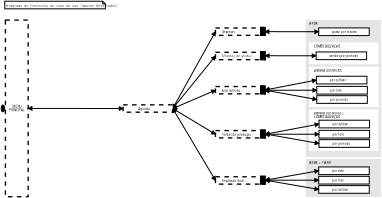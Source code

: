 <?xml version="1.0"?>
<diagram xmlns:dia="http://www.lysator.liu.se/~alla/dia/">
  <diagramdata>
    <attribute name="background">
      <color val="#ffffff"/>
    </attribute>
    <attribute name="paper">
      <composite type="paper">
        <attribute name="name">
          <string>#A4#</string>
        </attribute>
        <attribute name="tmargin">
          <real val="1"/>
        </attribute>
        <attribute name="bmargin">
          <real val="2"/>
        </attribute>
        <attribute name="lmargin">
          <real val="1"/>
        </attribute>
        <attribute name="rmargin">
          <real val="1"/>
        </attribute>
        <attribute name="is_portrait">
          <boolean val="true"/>
        </attribute>
        <attribute name="scaling">
          <real val="0.224"/>
        </attribute>
        <attribute name="fitto">
          <boolean val="true"/>
        </attribute>
        <attribute name="fitwidth">
          <int val="1"/>
        </attribute>
        <attribute name="fitheight">
          <int val="1"/>
        </attribute>
      </composite>
    </attribute>
    <attribute name="grid">
      <composite type="grid">
        <attribute name="width_x">
          <real val="1"/>
        </attribute>
        <attribute name="width_y">
          <real val="1"/>
        </attribute>
        <attribute name="visible_x">
          <int val="1"/>
        </attribute>
        <attribute name="visible_y">
          <int val="1"/>
        </attribute>
      </composite>
    </attribute>
    <attribute name="guides">
      <composite type="guides">
        <attribute name="hguides"/>
        <attribute name="vguides"/>
      </composite>
    </attribute>
  </diagramdata>
  <layer name="Background" visible="true">
    <object type="UML - Note" version="0" id="O0">
      <attribute name="obj_pos">
        <point val="-5.0,-8.883"/>
      </attribute>
      <attribute name="obj_bb">
        <rectangle val="-5.05,-8.933;23.299,-7.133"/>
      </attribute>
      <attribute name="elem_corner">
        <point val="-5.0,-8.883"/>
      </attribute>
      <attribute name="elem_width">
        <real val="28.249"/>
      </attribute>
      <attribute name="elem_height">
        <real val="1.7"/>
      </attribute>
      <attribute name="text">
        <composite type="text">
          <attribute name="string">
            <string>#Diagrama de Contextos do caso de uso &quot;Apurar Resultados&quot;#</string>
          </attribute>
          <attribute name="font">
            <font name="Courier"/>
          </attribute>
          <attribute name="height">
            <real val="0.8"/>
          </attribute>
          <attribute name="pos">
            <point val="-4.65,-7.638"/>
          </attribute>
          <attribute name="color">
            <color val="#000000"/>
          </attribute>
          <attribute name="alignment">
            <enum val="0"/>
          </attribute>
        </composite>
      </attribute>
    </object>
    <object type="Standard - Box" version="0" id="O1">
      <attribute name="obj_pos">
        <point val="-4.857,-4.673"/>
      </attribute>
      <attribute name="obj_bb">
        <rectangle val="-5.007,-4.823;0.364,34.906"/>
      </attribute>
      <attribute name="elem_corner">
        <point val="-4.857,-4.673"/>
      </attribute>
      <attribute name="elem_width">
        <real val="5.071"/>
      </attribute>
      <attribute name="elem_height">
        <real val="39.428"/>
      </attribute>
      <attribute name="border_width">
        <real val="0.3"/>
      </attribute>
      <attribute name="show_background">
        <boolean val="true"/>
      </attribute>
      <attribute name="line_style">
        <enum val="1"/>
      </attribute>
    </object>
    <object type="Standard - Text" version="0" id="O2">
      <attribute name="obj_pos">
        <point val="-2.252,14.882"/>
      </attribute>
      <attribute name="obj_bb">
        <rectangle val="-4.461,14.242;-0.043,15.841"/>
      </attribute>
      <attribute name="text">
        <composite type="text">
          <attribute name="string">
            <string>#MENU
PRINCIPAL#</string>
          </attribute>
          <attribute name="font">
            <font name="Helvetica"/>
          </attribute>
          <attribute name="height">
            <real val="0.8"/>
          </attribute>
          <attribute name="pos">
            <point val="-2.252,14.882"/>
          </attribute>
          <attribute name="color">
            <color val="#000000"/>
          </attribute>
          <attribute name="alignment">
            <enum val="1"/>
          </attribute>
        </composite>
      </attribute>
    </object>
    <object type="Standard - Line" version="0" id="O3">
      <attribute name="obj_pos">
        <point val="0.214,15.041"/>
      </attribute>
      <attribute name="obj_bb">
        <rectangle val="-0.636,14.191;22.262,15.913"/>
      </attribute>
      <attribute name="conn_endpoints">
        <point val="0.214,15.041"/>
        <point val="21.412,15.063"/>
      </attribute>
      <attribute name="numcp">
        <int val="1"/>
      </attribute>
      <attribute name="line_width">
        <real val="0.1"/>
      </attribute>
      <attribute name="start_arrow">
        <enum val="3"/>
      </attribute>
      <attribute name="start_arrow_length">
        <real val="0.8"/>
      </attribute>
      <attribute name="start_arrow_width">
        <real val="0.8"/>
      </attribute>
      <attribute name="end_arrow">
        <enum val="3"/>
      </attribute>
      <attribute name="end_arrow_length">
        <real val="0.8"/>
      </attribute>
      <attribute name="end_arrow_width">
        <real val="0.8"/>
      </attribute>
      <connections>
        <connection handle="0" to="O1" connection="4"/>
        <connection handle="1" to="O68" connection="3"/>
      </connections>
    </object>
    <object type="Standard - Line" version="0" id="O4">
      <attribute name="obj_pos">
        <point val="32.484,15.063"/>
      </attribute>
      <attribute name="obj_bb">
        <rectangle val="31.634,-2.943;42.873,15.913"/>
      </attribute>
      <attribute name="conn_endpoints">
        <point val="32.484,15.063"/>
        <point val="42.023,-2.093"/>
      </attribute>
      <attribute name="numcp">
        <int val="1"/>
      </attribute>
      <attribute name="start_arrow">
        <enum val="3"/>
      </attribute>
      <attribute name="start_arrow_length">
        <real val="0.8"/>
      </attribute>
      <attribute name="start_arrow_width">
        <real val="0.8"/>
      </attribute>
      <attribute name="end_arrow">
        <enum val="3"/>
      </attribute>
      <attribute name="end_arrow_length">
        <real val="0.8"/>
      </attribute>
      <attribute name="end_arrow_width">
        <real val="0.8"/>
      </attribute>
      <connections>
        <connection handle="0" to="O68" connection="4"/>
        <connection handle="1" to="O31" connection="3"/>
      </connections>
    </object>
    <object type="Standard - Box" version="0" id="O5">
      <attribute name="obj_pos">
        <point val="62.279,-4.616"/>
      </attribute>
      <attribute name="obj_bb">
        <rectangle val="62.228,-4.666;78.971,25.803"/>
      </attribute>
      <attribute name="elem_corner">
        <point val="62.279,-4.616"/>
      </attribute>
      <attribute name="elem_width">
        <real val="16.643"/>
      </attribute>
      <attribute name="elem_height">
        <real val="30.369"/>
      </attribute>
      <attribute name="border_color">
        <color val="#e5e5e5"/>
      </attribute>
      <attribute name="inner_color">
        <color val="#e5e5e5"/>
      </attribute>
      <attribute name="show_background">
        <boolean val="true"/>
      </attribute>
    </object>
    <object type="Standard - Text" version="0" id="O6">
      <attribute name="obj_pos">
        <point val="62.872,-3.666"/>
      </attribute>
      <attribute name="obj_bb">
        <rectangle val="62.872,-4.306;66.224,-3.506"/>
      </attribute>
      <attribute name="text">
        <composite type="text">
          <attribute name="string">
            <string>#TAREFA#</string>
          </attribute>
          <attribute name="font">
            <font name="Helvetica-Oblique"/>
          </attribute>
          <attribute name="height">
            <real val="0.8"/>
          </attribute>
          <attribute name="pos">
            <point val="62.872,-3.666"/>
          </attribute>
          <attribute name="color">
            <color val="#000000"/>
          </attribute>
          <attribute name="alignment">
            <enum val="0"/>
          </attribute>
        </composite>
      </attribute>
    </object>
    <group>
      <object type="Standard - Box" version="0" id="O7">
        <attribute name="obj_pos">
          <point val="65.062,-2.93"/>
        </attribute>
        <attribute name="obj_bb">
          <rectangle val="65.012,-2.98;76.398,-1.166"/>
        </attribute>
        <attribute name="elem_corner">
          <point val="65.062,-2.93"/>
        </attribute>
        <attribute name="elem_width">
          <real val="11.286"/>
        </attribute>
        <attribute name="elem_height">
          <real val="1.714"/>
        </attribute>
        <attribute name="show_background">
          <boolean val="true"/>
        </attribute>
      </object>
      <object type="Standard - Text" version="0" id="O8">
        <attribute name="obj_pos">
          <point val="68.062,-1.787"/>
        </attribute>
        <attribute name="obj_bb">
          <rectangle val="68.062,-2.427;74.371,-1.627"/>
        </attribute>
        <attribute name="text">
          <composite type="text">
            <attribute name="string">
              <string>#gasto por recurso#</string>
            </attribute>
            <attribute name="font">
              <font name="Helvetica"/>
            </attribute>
            <attribute name="height">
              <real val="0.8"/>
            </attribute>
            <attribute name="pos">
              <point val="68.062,-1.787"/>
            </attribute>
            <attribute name="color">
              <color val="#000000"/>
            </attribute>
            <attribute name="alignment">
              <enum val="0"/>
            </attribute>
          </composite>
        </attribute>
      </object>
    </group>
    <object type="Standard - Box" version="0" id="O9">
      <attribute name="obj_pos">
        <point val="63.002,0.423"/>
      </attribute>
      <attribute name="obj_bb">
        <rectangle val="62.952,0.373;78.338,5.116"/>
      </attribute>
      <attribute name="elem_corner">
        <point val="63.002,0.423"/>
      </attribute>
      <attribute name="elem_width">
        <real val="15.286"/>
      </attribute>
      <attribute name="elem_height">
        <real val="4.643"/>
      </attribute>
      <attribute name="border_color">
        <color val="#ffffff"/>
      </attribute>
      <attribute name="show_background">
        <boolean val="true"/>
      </attribute>
    </object>
    <object type="Standard - Text" version="0" id="O10">
      <attribute name="obj_pos">
        <point val="64.016,1.435"/>
      </attribute>
      <attribute name="obj_bb">
        <rectangle val="64.016,0.795;71.9,1.595"/>
      </attribute>
      <attribute name="text">
        <composite type="text">
          <attribute name="string">
            <string>#COMERCIALIZA&#199;AO#</string>
          </attribute>
          <attribute name="font">
            <font name="Helvetica-Oblique"/>
          </attribute>
          <attribute name="height">
            <real val="0.8"/>
          </attribute>
          <attribute name="pos">
            <point val="64.016,1.435"/>
          </attribute>
          <attribute name="color">
            <color val="#000000"/>
          </attribute>
          <attribute name="alignment">
            <enum val="0"/>
          </attribute>
        </composite>
      </attribute>
    </object>
    <group>
      <object type="Standard - Box" version="0" id="O11">
        <attribute name="obj_pos">
          <point val="64.477,2.439"/>
        </attribute>
        <attribute name="obj_bb">
          <rectangle val="64.427,2.389;75.812,4.204"/>
        </attribute>
        <attribute name="elem_corner">
          <point val="64.477,2.439"/>
        </attribute>
        <attribute name="elem_width">
          <real val="11.286"/>
        </attribute>
        <attribute name="elem_height">
          <real val="1.714"/>
        </attribute>
        <attribute name="show_background">
          <boolean val="true"/>
        </attribute>
      </object>
      <object type="Standard - Text" version="0" id="O12">
        <attribute name="obj_pos">
          <point val="67.477,3.582"/>
        </attribute>
        <attribute name="obj_bb">
          <rectangle val="67.477,2.942;74.391,3.742"/>
        </attribute>
        <attribute name="text">
          <composite type="text">
            <attribute name="string">
              <string>#vendas por periodo#</string>
            </attribute>
            <attribute name="font">
              <font name="Helvetica"/>
            </attribute>
            <attribute name="height">
              <real val="0.8"/>
            </attribute>
            <attribute name="pos">
              <point val="67.477,3.582"/>
            </attribute>
            <attribute name="color">
              <color val="#000000"/>
            </attribute>
            <attribute name="alignment">
              <enum val="0"/>
            </attribute>
          </composite>
        </attribute>
      </object>
    </group>
    <object type="Standard - Box" version="0" id="O13">
      <attribute name="obj_pos">
        <point val="63.066,5.845"/>
      </attribute>
      <attribute name="obj_bb">
        <rectangle val="63.016,5.795;78.402,14.687"/>
      </attribute>
      <attribute name="elem_corner">
        <point val="63.066,5.845"/>
      </attribute>
      <attribute name="elem_width">
        <real val="15.286"/>
      </attribute>
      <attribute name="elem_height">
        <real val="8.793"/>
      </attribute>
      <attribute name="border_color">
        <color val="#ffffff"/>
      </attribute>
      <attribute name="show_background">
        <boolean val="true"/>
      </attribute>
    </object>
    <object type="Standard - Text" version="0" id="O14">
      <attribute name="obj_pos">
        <point val="64.08,6.856"/>
      </attribute>
      <attribute name="obj_bb">
        <rectangle val="64.08,6.216;73.007,7.016"/>
      </attribute>
      <attribute name="text">
        <composite type="text">
          <attribute name="string">
            <string>#APANHA DOS FRUTOS#</string>
          </attribute>
          <attribute name="font">
            <font name="Helvetica-Oblique"/>
          </attribute>
          <attribute name="height">
            <real val="0.8"/>
          </attribute>
          <attribute name="pos">
            <point val="64.08,6.856"/>
          </attribute>
          <attribute name="color">
            <color val="#000000"/>
          </attribute>
          <attribute name="alignment">
            <enum val="0"/>
          </attribute>
        </composite>
      </attribute>
    </object>
    <group>
      <object type="Standard - Box" version="0" id="O15">
        <attribute name="obj_pos">
          <point val="64.541,7.861"/>
        </attribute>
        <attribute name="obj_bb">
          <rectangle val="64.491,7.811;75.876,9.625"/>
        </attribute>
        <attribute name="elem_corner">
          <point val="64.541,7.861"/>
        </attribute>
        <attribute name="elem_width">
          <real val="11.286"/>
        </attribute>
        <attribute name="elem_height">
          <real val="1.714"/>
        </attribute>
        <attribute name="show_background">
          <boolean val="true"/>
        </attribute>
      </object>
      <object type="Standard - Text" version="0" id="O16">
        <attribute name="obj_pos">
          <point val="67.541,9.004"/>
        </attribute>
        <attribute name="obj_bb">
          <rectangle val="67.541,8.364;71.571,9.164"/>
        </attribute>
        <attribute name="text">
          <composite type="text">
            <attribute name="string">
              <string>#por cultivar#</string>
            </attribute>
            <attribute name="font">
              <font name="Helvetica"/>
            </attribute>
            <attribute name="height">
              <real val="0.8"/>
            </attribute>
            <attribute name="pos">
              <point val="67.541,9.004"/>
            </attribute>
            <attribute name="color">
              <color val="#000000"/>
            </attribute>
            <attribute name="alignment">
              <enum val="0"/>
            </attribute>
          </composite>
        </attribute>
      </object>
    </group>
    <group>
      <object type="Standard - Box" version="0" id="O17">
        <attribute name="obj_pos">
          <point val="64.638,10.13"/>
        </attribute>
        <attribute name="obj_bb">
          <rectangle val="64.588,10.08;75.973,11.895"/>
        </attribute>
        <attribute name="elem_corner">
          <point val="64.638,10.13"/>
        </attribute>
        <attribute name="elem_width">
          <real val="11.286"/>
        </attribute>
        <attribute name="elem_height">
          <real val="1.714"/>
        </attribute>
        <attribute name="show_background">
          <boolean val="true"/>
        </attribute>
      </object>
      <object type="Standard - Text" version="0" id="O18">
        <attribute name="obj_pos">
          <point val="67.638,11.273"/>
        </attribute>
        <attribute name="obj_bb">
          <rectangle val="67.638,10.633;70.455,11.433"/>
        </attribute>
        <attribute name="text">
          <composite type="text">
            <attribute name="string">
              <string>#por lote#</string>
            </attribute>
            <attribute name="font">
              <font name="Helvetica"/>
            </attribute>
            <attribute name="height">
              <real val="0.8"/>
            </attribute>
            <attribute name="pos">
              <point val="67.638,11.273"/>
            </attribute>
            <attribute name="color">
              <color val="#000000"/>
            </attribute>
            <attribute name="alignment">
              <enum val="0"/>
            </attribute>
          </composite>
        </attribute>
      </object>
    </group>
    <group>
      <object type="Standard - Box" version="0" id="O19">
        <attribute name="obj_pos">
          <point val="64.638,12.202"/>
        </attribute>
        <attribute name="obj_bb">
          <rectangle val="64.588,12.152;75.973,13.966"/>
        </attribute>
        <attribute name="elem_corner">
          <point val="64.638,12.202"/>
        </attribute>
        <attribute name="elem_width">
          <real val="11.286"/>
        </attribute>
        <attribute name="elem_height">
          <real val="1.714"/>
        </attribute>
        <attribute name="show_background">
          <boolean val="true"/>
        </attribute>
      </object>
      <object type="Standard - Text" version="0" id="O20">
        <attribute name="obj_pos">
          <point val="67.638,13.345"/>
        </attribute>
        <attribute name="obj_bb">
          <rectangle val="67.638,12.705;71.813,13.505"/>
        </attribute>
        <attribute name="text">
          <composite type="text">
            <attribute name="string">
              <string>#por periodo#</string>
            </attribute>
            <attribute name="font">
              <font name="Helvetica"/>
            </attribute>
            <attribute name="height">
              <real val="0.8"/>
            </attribute>
            <attribute name="pos">
              <point val="67.638,13.345"/>
            </attribute>
            <attribute name="color">
              <color val="#000000"/>
            </attribute>
            <attribute name="alignment">
              <enum val="0"/>
            </attribute>
          </composite>
        </attribute>
      </object>
    </group>
    <group>
      <object type="Standard - Box" version="0" id="O21">
        <attribute name="obj_pos">
          <point val="42.023,2.521"/>
        </attribute>
        <attribute name="obj_bb">
          <rectangle val="41.873,2.371;53.245,4.314"/>
        </attribute>
        <attribute name="elem_corner">
          <point val="42.023,2.521"/>
        </attribute>
        <attribute name="elem_width">
          <real val="11.071"/>
        </attribute>
        <attribute name="elem_height">
          <real val="1.643"/>
        </attribute>
        <attribute name="border_width">
          <real val="0.3"/>
        </attribute>
        <attribute name="show_background">
          <boolean val="true"/>
        </attribute>
        <attribute name="line_style">
          <enum val="1"/>
        </attribute>
      </object>
      <object type="Standard - Text" version="0" id="O22">
        <attribute name="obj_pos">
          <point val="43.38,3.664"/>
        </attribute>
        <attribute name="obj_bb">
          <rectangle val="43.38,3.024;50.562,3.824"/>
        </attribute>
        <attribute name="text">
          <composite type="text">
            <attribute name="string">
              <string>#Relatorio de vendas#</string>
            </attribute>
            <attribute name="font">
              <font name="Helvetica"/>
            </attribute>
            <attribute name="height">
              <real val="0.8"/>
            </attribute>
            <attribute name="pos">
              <point val="43.38,3.664"/>
            </attribute>
            <attribute name="color">
              <color val="#000000"/>
            </attribute>
            <attribute name="alignment">
              <enum val="0"/>
            </attribute>
          </composite>
        </attribute>
      </object>
      <object type="Standard - Box" version="0" id="O23">
        <attribute name="obj_pos">
          <point val="52.072,2.352"/>
        </attribute>
        <attribute name="obj_bb">
          <rectangle val="52.022,2.302;53.193,4.259"/>
        </attribute>
        <attribute name="elem_corner">
          <point val="52.072,2.352"/>
        </attribute>
        <attribute name="elem_width">
          <real val="1.071"/>
        </attribute>
        <attribute name="elem_height">
          <real val="1.857"/>
        </attribute>
        <attribute name="inner_color">
          <color val="#000000"/>
        </attribute>
        <attribute name="show_background">
          <boolean val="true"/>
        </attribute>
      </object>
    </group>
    <object type="Standard - Line" version="0" id="O24">
      <attribute name="obj_pos">
        <point val="64.477,3.296"/>
      </attribute>
      <attribute name="obj_bb">
        <rectangle val="52.293,2.43;65.326,4.146"/>
      </attribute>
      <attribute name="conn_endpoints">
        <point val="64.477,3.296"/>
        <point val="53.143,3.28"/>
      </attribute>
      <attribute name="numcp">
        <int val="1"/>
      </attribute>
      <attribute name="start_arrow">
        <enum val="3"/>
      </attribute>
      <attribute name="start_arrow_length">
        <real val="0.8"/>
      </attribute>
      <attribute name="start_arrow_width">
        <real val="0.8"/>
      </attribute>
      <attribute name="end_arrow">
        <enum val="3"/>
      </attribute>
      <attribute name="end_arrow_length">
        <real val="0.8"/>
      </attribute>
      <attribute name="end_arrow_width">
        <real val="0.8"/>
      </attribute>
      <connections>
        <connection handle="0" to="O11" connection="3"/>
        <connection handle="1" to="O23" connection="4"/>
      </connections>
    </object>
    <group>
      <object type="Standard - Box" version="0" id="O25">
        <attribute name="obj_pos">
          <point val="42.023,10.156"/>
        </attribute>
        <attribute name="obj_bb">
          <rectangle val="41.873,10.007;53.245,11.949"/>
        </attribute>
        <attribute name="elem_corner">
          <point val="42.023,10.156"/>
        </attribute>
        <attribute name="elem_width">
          <real val="11.071"/>
        </attribute>
        <attribute name="elem_height">
          <real val="1.643"/>
        </attribute>
        <attribute name="border_width">
          <real val="0.3"/>
        </attribute>
        <attribute name="show_background">
          <boolean val="true"/>
        </attribute>
        <attribute name="line_style">
          <enum val="1"/>
        </attribute>
      </object>
      <object type="Standard - Text" version="0" id="O26">
        <attribute name="obj_pos">
          <point val="43.38,11.299"/>
        </attribute>
        <attribute name="obj_bb">
          <rectangle val="43.38,10.659;48.016,11.459"/>
        </attribute>
        <attribute name="text">
          <composite type="text">
            <attribute name="string">
              <string>#Total colhido#</string>
            </attribute>
            <attribute name="font">
              <font name="Helvetica"/>
            </attribute>
            <attribute name="height">
              <real val="0.8"/>
            </attribute>
            <attribute name="pos">
              <point val="43.38,11.299"/>
            </attribute>
            <attribute name="color">
              <color val="#000000"/>
            </attribute>
            <attribute name="alignment">
              <enum val="0"/>
            </attribute>
          </composite>
        </attribute>
      </object>
      <object type="Standard - Box" version="0" id="O27">
        <attribute name="obj_pos">
          <point val="52.072,9.987"/>
        </attribute>
        <attribute name="obj_bb">
          <rectangle val="52.022,9.937;53.193,11.895"/>
        </attribute>
        <attribute name="elem_corner">
          <point val="52.072,9.987"/>
        </attribute>
        <attribute name="elem_width">
          <real val="1.071"/>
        </attribute>
        <attribute name="elem_height">
          <real val="1.857"/>
        </attribute>
        <attribute name="inner_color">
          <color val="#000000"/>
        </attribute>
        <attribute name="show_background">
          <boolean val="true"/>
        </attribute>
      </object>
    </group>
    <object type="Standard - Line" version="0" id="O28">
      <attribute name="obj_pos">
        <point val="53.143,10.916"/>
      </attribute>
      <attribute name="obj_bb">
        <rectangle val="52.293,7.868;65.391,11.766"/>
      </attribute>
      <attribute name="conn_endpoints">
        <point val="53.143,10.916"/>
        <point val="64.541,8.718"/>
      </attribute>
      <attribute name="numcp">
        <int val="1"/>
      </attribute>
      <attribute name="start_arrow">
        <enum val="3"/>
      </attribute>
      <attribute name="start_arrow_length">
        <real val="0.8"/>
      </attribute>
      <attribute name="start_arrow_width">
        <real val="0.8"/>
      </attribute>
      <attribute name="end_arrow">
        <enum val="3"/>
      </attribute>
      <attribute name="end_arrow_length">
        <real val="0.8"/>
      </attribute>
      <attribute name="end_arrow_width">
        <real val="0.8"/>
      </attribute>
      <connections>
        <connection handle="0" to="O27" connection="4"/>
        <connection handle="1" to="O15" connection="3"/>
      </connections>
    </object>
    <object type="Standard - Line" version="0" id="O29">
      <attribute name="obj_pos">
        <point val="53.095,10.978"/>
      </attribute>
      <attribute name="obj_bb">
        <rectangle val="52.245,10.128;65.487,11.837"/>
      </attribute>
      <attribute name="conn_endpoints">
        <point val="53.095,10.978"/>
        <point val="64.638,10.987"/>
      </attribute>
      <attribute name="numcp">
        <int val="1"/>
      </attribute>
      <attribute name="start_arrow">
        <enum val="3"/>
      </attribute>
      <attribute name="start_arrow_length">
        <real val="0.8"/>
      </attribute>
      <attribute name="start_arrow_width">
        <real val="0.8"/>
      </attribute>
      <attribute name="end_arrow">
        <enum val="3"/>
      </attribute>
      <attribute name="end_arrow_length">
        <real val="0.8"/>
      </attribute>
      <attribute name="end_arrow_width">
        <real val="0.8"/>
      </attribute>
      <connections>
        <connection handle="0" to="O25" connection="4"/>
        <connection handle="1" to="O17" connection="3"/>
      </connections>
    </object>
    <object type="Standard - Line" version="0" id="O30">
      <attribute name="obj_pos">
        <point val="53.095,10.978"/>
      </attribute>
      <attribute name="obj_bb">
        <rectangle val="52.245,10.128;65.487,13.909"/>
      </attribute>
      <attribute name="conn_endpoints">
        <point val="53.095,10.978"/>
        <point val="64.638,13.059"/>
      </attribute>
      <attribute name="numcp">
        <int val="1"/>
      </attribute>
      <attribute name="start_arrow">
        <enum val="3"/>
      </attribute>
      <attribute name="start_arrow_length">
        <real val="0.8"/>
      </attribute>
      <attribute name="start_arrow_width">
        <real val="0.8"/>
      </attribute>
      <attribute name="end_arrow">
        <enum val="3"/>
      </attribute>
      <attribute name="end_arrow_length">
        <real val="0.8"/>
      </attribute>
      <attribute name="end_arrow_width">
        <real val="0.8"/>
      </attribute>
      <connections>
        <connection handle="0" to="O25" connection="4"/>
        <connection handle="1" to="O19" connection="3"/>
      </connections>
    </object>
    <group>
      <object type="Standard - Box" version="0" id="O31">
        <attribute name="obj_pos">
          <point val="42.023,-2.915"/>
        </attribute>
        <attribute name="obj_bb">
          <rectangle val="41.873,-3.065;53.245,-1.122"/>
        </attribute>
        <attribute name="elem_corner">
          <point val="42.023,-2.915"/>
        </attribute>
        <attribute name="elem_width">
          <real val="11.071"/>
        </attribute>
        <attribute name="elem_height">
          <real val="1.643"/>
        </attribute>
        <attribute name="border_width">
          <real val="0.3"/>
        </attribute>
        <attribute name="show_background">
          <boolean val="true"/>
        </attribute>
        <attribute name="line_style">
          <enum val="1"/>
        </attribute>
      </object>
      <object type="Standard - Text" version="0" id="O32">
        <attribute name="obj_pos">
          <point val="43.38,-1.772"/>
        </attribute>
        <attribute name="obj_bb">
          <rectangle val="43.38,-2.412;47.071,-1.612"/>
        </attribute>
        <attribute name="text">
          <composite type="text">
            <attribute name="string">
              <string>#Despesas#</string>
            </attribute>
            <attribute name="font">
              <font name="Helvetica"/>
            </attribute>
            <attribute name="height">
              <real val="0.8"/>
            </attribute>
            <attribute name="pos">
              <point val="43.38,-1.772"/>
            </attribute>
            <attribute name="color">
              <color val="#000000"/>
            </attribute>
            <attribute name="alignment">
              <enum val="0"/>
            </attribute>
          </composite>
        </attribute>
      </object>
      <object type="Standard - Box" version="0" id="O33">
        <attribute name="obj_pos">
          <point val="52.072,-3.084"/>
        </attribute>
        <attribute name="obj_bb">
          <rectangle val="52.022,-3.134;53.193,-1.177"/>
        </attribute>
        <attribute name="elem_corner">
          <point val="52.072,-3.084"/>
        </attribute>
        <attribute name="elem_width">
          <real val="1.071"/>
        </attribute>
        <attribute name="elem_height">
          <real val="1.857"/>
        </attribute>
        <attribute name="inner_color">
          <color val="#000000"/>
        </attribute>
        <attribute name="show_background">
          <boolean val="true"/>
        </attribute>
      </object>
    </group>
    <object type="Standard - Line" version="0" id="O34">
      <attribute name="obj_pos">
        <point val="53.095,-2.093"/>
      </attribute>
      <attribute name="obj_bb">
        <rectangle val="52.245,-2.943;65.912,-1.223"/>
      </attribute>
      <attribute name="conn_endpoints">
        <point val="53.095,-2.093"/>
        <point val="65.062,-2.073"/>
      </attribute>
      <attribute name="numcp">
        <int val="1"/>
      </attribute>
      <attribute name="start_arrow">
        <enum val="3"/>
      </attribute>
      <attribute name="start_arrow_length">
        <real val="0.8"/>
      </attribute>
      <attribute name="start_arrow_width">
        <real val="0.8"/>
      </attribute>
      <attribute name="end_arrow">
        <enum val="3"/>
      </attribute>
      <attribute name="end_arrow_length">
        <real val="0.8"/>
      </attribute>
      <attribute name="end_arrow_width">
        <real val="0.8"/>
      </attribute>
      <connections>
        <connection handle="0" to="O31" connection="4"/>
        <connection handle="1" to="O7" connection="3"/>
      </connections>
    </object>
    <object type="Standard - Box" version="0" id="O35">
      <attribute name="obj_pos">
        <point val="62.28,26.416"/>
      </attribute>
      <attribute name="obj_bb">
        <rectangle val="62.23,26.366;78.973,34.759"/>
      </attribute>
      <attribute name="elem_corner">
        <point val="62.28,26.416"/>
      </attribute>
      <attribute name="elem_width">
        <real val="16.643"/>
      </attribute>
      <attribute name="elem_height">
        <real val="8.293"/>
      </attribute>
      <attribute name="border_color">
        <color val="#e5e5e5"/>
      </attribute>
      <attribute name="inner_color">
        <color val="#e5e5e5"/>
      </attribute>
      <attribute name="show_background">
        <boolean val="true"/>
      </attribute>
    </object>
    <object type="Standard - Text" version="0" id="O36">
      <attribute name="obj_pos">
        <point val="62.874,27.366"/>
      </attribute>
      <attribute name="obj_bb">
        <rectangle val="62.874,26.726;69.813,27.526"/>
      </attribute>
      <attribute name="text">
        <composite type="text">
          <attribute name="string">
            <string>#TAREFA + PLANO#</string>
          </attribute>
          <attribute name="font">
            <font name="Helvetica-Oblique"/>
          </attribute>
          <attribute name="height">
            <real val="0.8"/>
          </attribute>
          <attribute name="pos">
            <point val="62.874,27.366"/>
          </attribute>
          <attribute name="color">
            <color val="#000000"/>
          </attribute>
          <attribute name="alignment">
            <enum val="0"/>
          </attribute>
        </composite>
      </attribute>
    </object>
    <group>
      <object type="Standard - Box" version="0" id="O37">
        <attribute name="obj_pos">
          <point val="65.064,28.102"/>
        </attribute>
        <attribute name="obj_bb">
          <rectangle val="65.014,28.052;76.4,29.866"/>
        </attribute>
        <attribute name="elem_corner">
          <point val="65.064,28.102"/>
        </attribute>
        <attribute name="elem_width">
          <real val="11.286"/>
        </attribute>
        <attribute name="elem_height">
          <real val="1.714"/>
        </attribute>
        <attribute name="show_background">
          <boolean val="true"/>
        </attribute>
      </object>
      <object type="Standard - Text" version="0" id="O38">
        <attribute name="obj_pos">
          <point val="68.064,29.245"/>
        </attribute>
        <attribute name="obj_bb">
          <rectangle val="68.064,28.605;71.173,29.405"/>
        </attribute>
        <attribute name="text">
          <composite type="text">
            <attribute name="string">
              <string>#por ciclo#</string>
            </attribute>
            <attribute name="font">
              <font name="Helvetica"/>
            </attribute>
            <attribute name="height">
              <real val="0.8"/>
            </attribute>
            <attribute name="pos">
              <point val="68.064,29.245"/>
            </attribute>
            <attribute name="color">
              <color val="#000000"/>
            </attribute>
            <attribute name="alignment">
              <enum val="0"/>
            </attribute>
          </composite>
        </attribute>
      </object>
    </group>
    <group>
      <object type="Standard - Box" version="0" id="O39">
        <attribute name="obj_pos">
          <point val="65.066,30.202"/>
        </attribute>
        <attribute name="obj_bb">
          <rectangle val="65.016,30.152;76.402,31.966"/>
        </attribute>
        <attribute name="elem_corner">
          <point val="65.066,30.202"/>
        </attribute>
        <attribute name="elem_width">
          <real val="11.286"/>
        </attribute>
        <attribute name="elem_height">
          <real val="1.714"/>
        </attribute>
        <attribute name="show_background">
          <boolean val="true"/>
        </attribute>
      </object>
      <object type="Standard - Text" version="0" id="O40">
        <attribute name="obj_pos">
          <point val="68.066,31.345"/>
        </attribute>
        <attribute name="obj_bb">
          <rectangle val="68.066,30.705;70.884,31.505"/>
        </attribute>
        <attribute name="text">
          <composite type="text">
            <attribute name="string">
              <string>#por lote#</string>
            </attribute>
            <attribute name="font">
              <font name="Helvetica"/>
            </attribute>
            <attribute name="height">
              <real val="0.8"/>
            </attribute>
            <attribute name="pos">
              <point val="68.066,31.345"/>
            </attribute>
            <attribute name="color">
              <color val="#000000"/>
            </attribute>
            <attribute name="alignment">
              <enum val="0"/>
            </attribute>
          </composite>
        </attribute>
      </object>
    </group>
    <group>
      <object type="Standard - Box" version="0" id="O41">
        <attribute name="obj_pos">
          <point val="65.066,32.273"/>
        </attribute>
        <attribute name="obj_bb">
          <rectangle val="65.016,32.223;76.402,34.037"/>
        </attribute>
        <attribute name="elem_corner">
          <point val="65.066,32.273"/>
        </attribute>
        <attribute name="elem_width">
          <real val="11.286"/>
        </attribute>
        <attribute name="elem_height">
          <real val="1.714"/>
        </attribute>
        <attribute name="show_background">
          <boolean val="true"/>
        </attribute>
      </object>
      <object type="Standard - Text" version="0" id="O42">
        <attribute name="obj_pos">
          <point val="68.066,33.416"/>
        </attribute>
        <attribute name="obj_bb">
          <rectangle val="68.066,32.776;72.096,33.576"/>
        </attribute>
        <attribute name="text">
          <composite type="text">
            <attribute name="string">
              <string>#por cultivar#</string>
            </attribute>
            <attribute name="font">
              <font name="Helvetica"/>
            </attribute>
            <attribute name="height">
              <real val="0.8"/>
            </attribute>
            <attribute name="pos">
              <point val="68.066,33.416"/>
            </attribute>
            <attribute name="color">
              <color val="#000000"/>
            </attribute>
            <attribute name="alignment">
              <enum val="0"/>
            </attribute>
          </composite>
        </attribute>
      </object>
    </group>
    <group>
      <object type="Standard - Box" version="0" id="O43">
        <attribute name="obj_pos">
          <point val="42.023,30.299"/>
        </attribute>
        <attribute name="obj_bb">
          <rectangle val="41.873,30.149;53.245,32.092"/>
        </attribute>
        <attribute name="elem_corner">
          <point val="42.023,30.299"/>
        </attribute>
        <attribute name="elem_width">
          <real val="11.071"/>
        </attribute>
        <attribute name="elem_height">
          <real val="1.643"/>
        </attribute>
        <attribute name="border_width">
          <real val="0.3"/>
        </attribute>
        <attribute name="show_background">
          <boolean val="true"/>
        </attribute>
        <attribute name="line_style">
          <enum val="1"/>
        </attribute>
      </object>
      <object type="Standard - Text" version="0" id="O44">
        <attribute name="obj_pos">
          <point val="43.38,31.442"/>
        </attribute>
        <attribute name="obj_bb">
          <rectangle val="43.38,30.802;48.768,31.602"/>
        </attribute>
        <attribute name="text">
          <composite type="text">
            <attribute name="string">
              <string>#Resultado final#</string>
            </attribute>
            <attribute name="font">
              <font name="Helvetica"/>
            </attribute>
            <attribute name="height">
              <real val="0.8"/>
            </attribute>
            <attribute name="pos">
              <point val="43.38,31.442"/>
            </attribute>
            <attribute name="color">
              <color val="#000000"/>
            </attribute>
            <attribute name="alignment">
              <enum val="0"/>
            </attribute>
          </composite>
        </attribute>
      </object>
      <object type="Standard - Box" version="0" id="O45">
        <attribute name="obj_pos">
          <point val="52.072,30.13"/>
        </attribute>
        <attribute name="obj_bb">
          <rectangle val="52.022,30.08;53.193,32.037"/>
        </attribute>
        <attribute name="elem_corner">
          <point val="52.072,30.13"/>
        </attribute>
        <attribute name="elem_width">
          <real val="1.071"/>
        </attribute>
        <attribute name="elem_height">
          <real val="1.857"/>
        </attribute>
        <attribute name="inner_color">
          <color val="#000000"/>
        </attribute>
        <attribute name="show_background">
          <boolean val="true"/>
        </attribute>
      </object>
    </group>
    <object type="Standard - Line" version="0" id="O46">
      <attribute name="obj_pos">
        <point val="53.143,31.059"/>
      </attribute>
      <attribute name="obj_bb">
        <rectangle val="52.293,28.109;65.914,31.909"/>
      </attribute>
      <attribute name="conn_endpoints">
        <point val="53.143,31.059"/>
        <point val="65.064,28.959"/>
      </attribute>
      <attribute name="numcp">
        <int val="1"/>
      </attribute>
      <attribute name="start_arrow">
        <enum val="3"/>
      </attribute>
      <attribute name="start_arrow_length">
        <real val="0.8"/>
      </attribute>
      <attribute name="start_arrow_width">
        <real val="0.8"/>
      </attribute>
      <attribute name="end_arrow">
        <enum val="3"/>
      </attribute>
      <attribute name="end_arrow_length">
        <real val="0.8"/>
      </attribute>
      <attribute name="end_arrow_width">
        <real val="0.8"/>
      </attribute>
      <connections>
        <connection handle="0" to="O45" connection="4"/>
        <connection handle="1" to="O37" connection="3"/>
      </connections>
    </object>
    <object type="Standard - Line" version="0" id="O47">
      <attribute name="obj_pos">
        <point val="53.143,31.059"/>
      </attribute>
      <attribute name="obj_bb">
        <rectangle val="52.293,30.209;65.916,31.909"/>
      </attribute>
      <attribute name="conn_endpoints">
        <point val="53.143,31.059"/>
        <point val="65.066,31.059"/>
      </attribute>
      <attribute name="numcp">
        <int val="1"/>
      </attribute>
      <attribute name="start_arrow">
        <enum val="3"/>
      </attribute>
      <attribute name="start_arrow_length">
        <real val="0.8"/>
      </attribute>
      <attribute name="start_arrow_width">
        <real val="0.8"/>
      </attribute>
      <attribute name="end_arrow">
        <enum val="3"/>
      </attribute>
      <attribute name="end_arrow_length">
        <real val="0.8"/>
      </attribute>
      <attribute name="end_arrow_width">
        <real val="0.8"/>
      </attribute>
      <connections>
        <connection handle="0" to="O45" connection="4"/>
        <connection handle="1" to="O39" connection="3"/>
      </connections>
    </object>
    <object type="Standard - Line" version="0" id="O48">
      <attribute name="obj_pos">
        <point val="53.143,31.059"/>
      </attribute>
      <attribute name="obj_bb">
        <rectangle val="52.293,30.209;65.916,33.98"/>
      </attribute>
      <attribute name="conn_endpoints">
        <point val="53.143,31.059"/>
        <point val="65.066,33.13"/>
      </attribute>
      <attribute name="numcp">
        <int val="1"/>
      </attribute>
      <attribute name="start_arrow">
        <enum val="3"/>
      </attribute>
      <attribute name="start_arrow_length">
        <real val="0.8"/>
      </attribute>
      <attribute name="start_arrow_width">
        <real val="0.8"/>
      </attribute>
      <attribute name="end_arrow">
        <enum val="3"/>
      </attribute>
      <attribute name="end_arrow_length">
        <real val="0.8"/>
      </attribute>
      <attribute name="end_arrow_width">
        <real val="0.8"/>
      </attribute>
      <connections>
        <connection handle="0" to="O45" connection="4"/>
        <connection handle="1" to="O41" connection="3"/>
      </connections>
    </object>
    <object type="Standard - Line" version="0" id="O49">
      <attribute name="obj_pos">
        <point val="32.484,15.063"/>
      </attribute>
      <attribute name="obj_bb">
        <rectangle val="31.634,2.492;42.873,15.913"/>
      </attribute>
      <attribute name="conn_endpoints">
        <point val="32.484,15.063"/>
        <point val="42.023,3.342"/>
      </attribute>
      <attribute name="numcp">
        <int val="1"/>
      </attribute>
      <attribute name="start_arrow">
        <enum val="3"/>
      </attribute>
      <attribute name="start_arrow_length">
        <real val="0.8"/>
      </attribute>
      <attribute name="start_arrow_width">
        <real val="0.8"/>
      </attribute>
      <attribute name="end_arrow">
        <enum val="3"/>
      </attribute>
      <attribute name="end_arrow_length">
        <real val="0.8"/>
      </attribute>
      <attribute name="end_arrow_width">
        <real val="0.8"/>
      </attribute>
      <connections>
        <connection handle="0" to="O68" connection="4"/>
        <connection handle="1" to="O21" connection="3"/>
      </connections>
    </object>
    <object type="Standard - Line" version="0" id="O50">
      <attribute name="obj_pos">
        <point val="32.484,15.063"/>
      </attribute>
      <attribute name="obj_bb">
        <rectangle val="31.634,10.128;42.873,15.913"/>
      </attribute>
      <attribute name="conn_endpoints">
        <point val="32.484,15.063"/>
        <point val="42.023,10.978"/>
      </attribute>
      <attribute name="numcp">
        <int val="1"/>
      </attribute>
      <attribute name="start_arrow">
        <enum val="3"/>
      </attribute>
      <attribute name="start_arrow_length">
        <real val="0.8"/>
      </attribute>
      <attribute name="start_arrow_width">
        <real val="0.8"/>
      </attribute>
      <attribute name="end_arrow">
        <enum val="3"/>
      </attribute>
      <attribute name="end_arrow_length">
        <real val="0.8"/>
      </attribute>
      <attribute name="end_arrow_width">
        <real val="0.8"/>
      </attribute>
      <connections>
        <connection handle="0" to="O68" connection="4"/>
        <connection handle="1" to="O25" connection="3"/>
      </connections>
    </object>
    <object type="Standard - Line" version="0" id="O51">
      <attribute name="obj_pos">
        <point val="32.484,15.063"/>
      </attribute>
      <attribute name="obj_bb">
        <rectangle val="31.634,14.213;42.873,31.971"/>
      </attribute>
      <attribute name="conn_endpoints">
        <point val="32.484,15.063"/>
        <point val="42.023,31.121"/>
      </attribute>
      <attribute name="numcp">
        <int val="1"/>
      </attribute>
      <attribute name="start_arrow">
        <enum val="3"/>
      </attribute>
      <attribute name="start_arrow_length">
        <real val="0.8"/>
      </attribute>
      <attribute name="start_arrow_width">
        <real val="0.8"/>
      </attribute>
      <attribute name="end_arrow">
        <enum val="3"/>
      </attribute>
      <attribute name="end_arrow_length">
        <real val="0.8"/>
      </attribute>
      <attribute name="end_arrow_width">
        <real val="0.8"/>
      </attribute>
      <connections>
        <connection handle="0" to="O68" connection="4"/>
        <connection handle="1" to="O43" connection="3"/>
      </connections>
    </object>
    <object type="Standard - Box" version="0" id="O52">
      <attribute name="obj_pos">
        <point val="62.986,15.389"/>
      </attribute>
      <attribute name="obj_bb">
        <rectangle val="62.936,15.339;78.322,24.446"/>
      </attribute>
      <attribute name="elem_corner">
        <point val="62.986,15.389"/>
      </attribute>
      <attribute name="elem_width">
        <real val="15.286"/>
      </attribute>
      <attribute name="elem_height">
        <real val="9.007"/>
      </attribute>
      <attribute name="border_color">
        <color val="#ffffff"/>
      </attribute>
      <attribute name="show_background">
        <boolean val="true"/>
      </attribute>
    </object>
    <object type="Standard - Text" version="0" id="O53">
      <attribute name="obj_pos">
        <point val="64.001,16.401"/>
      </attribute>
      <attribute name="obj_bb">
        <rectangle val="64.001,15.761;73.606,17.361"/>
      </attribute>
      <attribute name="text">
        <composite type="text">
          <attribute name="string">
            <string>#APANHA DOS FRUTOS +
COMERCIALIZA&#199;AO#</string>
          </attribute>
          <attribute name="font">
            <font name="Helvetica-Oblique"/>
          </attribute>
          <attribute name="height">
            <real val="0.8"/>
          </attribute>
          <attribute name="pos">
            <point val="64.001,16.401"/>
          </attribute>
          <attribute name="color">
            <color val="#000000"/>
          </attribute>
          <attribute name="alignment">
            <enum val="0"/>
          </attribute>
        </composite>
      </attribute>
    </object>
    <group>
      <object type="Standard - Box" version="0" id="O54">
        <attribute name="obj_pos">
          <point val="65.129,17.675"/>
        </attribute>
        <attribute name="obj_bb">
          <rectangle val="65.079,17.625;76.465,19.439"/>
        </attribute>
        <attribute name="elem_corner">
          <point val="65.129,17.675"/>
        </attribute>
        <attribute name="elem_width">
          <real val="11.286"/>
        </attribute>
        <attribute name="elem_height">
          <real val="1.714"/>
        </attribute>
        <attribute name="show_background">
          <boolean val="true"/>
        </attribute>
      </object>
      <object type="Standard - Text" version="0" id="O55">
        <attribute name="obj_pos">
          <point val="68.129,18.818"/>
        </attribute>
        <attribute name="obj_bb">
          <rectangle val="68.129,18.178;72.159,18.978"/>
        </attribute>
        <attribute name="text">
          <composite type="text">
            <attribute name="string">
              <string>#por cultivar#</string>
            </attribute>
            <attribute name="font">
              <font name="Helvetica"/>
            </attribute>
            <attribute name="height">
              <real val="0.8"/>
            </attribute>
            <attribute name="pos">
              <point val="68.129,18.818"/>
            </attribute>
            <attribute name="color">
              <color val="#000000"/>
            </attribute>
            <attribute name="alignment">
              <enum val="0"/>
            </attribute>
          </composite>
        </attribute>
      </object>
    </group>
    <group>
      <object type="Standard - Box" version="0" id="O56">
        <attribute name="obj_pos">
          <point val="65.129,19.944"/>
        </attribute>
        <attribute name="obj_bb">
          <rectangle val="65.079,19.894;76.465,21.709"/>
        </attribute>
        <attribute name="elem_corner">
          <point val="65.129,19.944"/>
        </attribute>
        <attribute name="elem_width">
          <real val="11.286"/>
        </attribute>
        <attribute name="elem_height">
          <real val="1.714"/>
        </attribute>
        <attribute name="show_background">
          <boolean val="true"/>
        </attribute>
      </object>
      <object type="Standard - Text" version="0" id="O57">
        <attribute name="obj_pos">
          <point val="68.129,21.087"/>
        </attribute>
        <attribute name="obj_bb">
          <rectangle val="68.129,20.447;70.947,21.247"/>
        </attribute>
        <attribute name="text">
          <composite type="text">
            <attribute name="string">
              <string>#por lote#</string>
            </attribute>
            <attribute name="font">
              <font name="Helvetica"/>
            </attribute>
            <attribute name="height">
              <real val="0.8"/>
            </attribute>
            <attribute name="pos">
              <point val="68.129,21.087"/>
            </attribute>
            <attribute name="color">
              <color val="#000000"/>
            </attribute>
            <attribute name="alignment">
              <enum val="0"/>
            </attribute>
          </composite>
        </attribute>
      </object>
    </group>
    <group>
      <object type="Standard - Box" version="0" id="O58">
        <attribute name="obj_pos">
          <point val="65.129,22.016"/>
        </attribute>
        <attribute name="obj_bb">
          <rectangle val="65.079,21.966;76.465,23.78"/>
        </attribute>
        <attribute name="elem_corner">
          <point val="65.129,22.016"/>
        </attribute>
        <attribute name="elem_width">
          <real val="11.286"/>
        </attribute>
        <attribute name="elem_height">
          <real val="1.714"/>
        </attribute>
        <attribute name="show_background">
          <boolean val="true"/>
        </attribute>
      </object>
      <object type="Standard - Text" version="0" id="O59">
        <attribute name="obj_pos">
          <point val="68.129,23.159"/>
        </attribute>
        <attribute name="obj_bb">
          <rectangle val="68.129,22.519;72.305,23.319"/>
        </attribute>
        <attribute name="text">
          <composite type="text">
            <attribute name="string">
              <string>#por periodo#</string>
            </attribute>
            <attribute name="font">
              <font name="Helvetica"/>
            </attribute>
            <attribute name="height">
              <real val="0.8"/>
            </attribute>
            <attribute name="pos">
              <point val="68.129,23.159"/>
            </attribute>
            <attribute name="color">
              <color val="#000000"/>
            </attribute>
            <attribute name="alignment">
              <enum val="0"/>
            </attribute>
          </composite>
        </attribute>
      </object>
    </group>
    <group>
      <object type="Standard - Box" version="0" id="O60">
        <attribute name="obj_pos">
          <point val="42.023,19.987"/>
        </attribute>
        <attribute name="obj_bb">
          <rectangle val="41.873,19.837;53.245,21.78"/>
        </attribute>
        <attribute name="elem_corner">
          <point val="42.023,19.987"/>
        </attribute>
        <attribute name="elem_width">
          <real val="11.071"/>
        </attribute>
        <attribute name="elem_height">
          <real val="1.643"/>
        </attribute>
        <attribute name="border_width">
          <real val="0.3"/>
        </attribute>
        <attribute name="show_background">
          <boolean val="true"/>
        </attribute>
        <attribute name="line_style">
          <enum val="1"/>
        </attribute>
      </object>
      <object type="Standard - Text" version="0" id="O61">
        <attribute name="obj_pos">
          <point val="43.38,21.13"/>
        </attribute>
        <attribute name="obj_bb">
          <rectangle val="43.38,20.49;50.683,21.29"/>
        </attribute>
        <attribute name="text">
          <composite type="text">
            <attribute name="string">
              <string>#Perdas de produ&#231;ao#</string>
            </attribute>
            <attribute name="font">
              <font name="Helvetica"/>
            </attribute>
            <attribute name="height">
              <real val="0.8"/>
            </attribute>
            <attribute name="pos">
              <point val="43.38,21.13"/>
            </attribute>
            <attribute name="color">
              <color val="#000000"/>
            </attribute>
            <attribute name="alignment">
              <enum val="0"/>
            </attribute>
          </composite>
        </attribute>
      </object>
      <object type="Standard - Box" version="0" id="O62">
        <attribute name="obj_pos">
          <point val="52.072,19.818"/>
        </attribute>
        <attribute name="obj_bb">
          <rectangle val="52.022,19.768;53.193,21.725"/>
        </attribute>
        <attribute name="elem_corner">
          <point val="52.072,19.818"/>
        </attribute>
        <attribute name="elem_width">
          <real val="1.071"/>
        </attribute>
        <attribute name="elem_height">
          <real val="1.857"/>
        </attribute>
        <attribute name="inner_color">
          <color val="#000000"/>
        </attribute>
        <attribute name="show_background">
          <boolean val="true"/>
        </attribute>
      </object>
    </group>
    <object type="Standard - Line" version="0" id="O63">
      <attribute name="obj_pos">
        <point val="32.484,15.063"/>
      </attribute>
      <attribute name="obj_bb">
        <rectangle val="31.634,14.213;42.873,21.658"/>
      </attribute>
      <attribute name="conn_endpoints">
        <point val="32.484,15.063"/>
        <point val="42.023,20.808"/>
      </attribute>
      <attribute name="numcp">
        <int val="1"/>
      </attribute>
      <attribute name="start_arrow">
        <enum val="3"/>
      </attribute>
      <attribute name="start_arrow_length">
        <real val="0.8"/>
      </attribute>
      <attribute name="start_arrow_width">
        <real val="0.8"/>
      </attribute>
      <attribute name="end_arrow">
        <enum val="3"/>
      </attribute>
      <attribute name="end_arrow_length">
        <real val="0.8"/>
      </attribute>
      <attribute name="end_arrow_width">
        <real val="0.8"/>
      </attribute>
      <connections>
        <connection handle="0" to="O68" connection="4"/>
        <connection handle="1" to="O60" connection="3"/>
      </connections>
    </object>
    <object type="Standard - Line" version="0" id="O64">
      <attribute name="obj_pos">
        <point val="53.095,20.808"/>
      </attribute>
      <attribute name="obj_bb">
        <rectangle val="52.245,17.682;65.979,21.658"/>
      </attribute>
      <attribute name="conn_endpoints">
        <point val="53.095,20.808"/>
        <point val="65.129,18.532"/>
      </attribute>
      <attribute name="numcp">
        <int val="1"/>
      </attribute>
      <attribute name="start_arrow">
        <enum val="3"/>
      </attribute>
      <attribute name="start_arrow_length">
        <real val="0.8"/>
      </attribute>
      <attribute name="start_arrow_width">
        <real val="0.8"/>
      </attribute>
      <attribute name="end_arrow">
        <enum val="3"/>
      </attribute>
      <attribute name="end_arrow_length">
        <real val="0.8"/>
      </attribute>
      <attribute name="end_arrow_width">
        <real val="0.8"/>
      </attribute>
      <connections>
        <connection handle="0" to="O60" connection="4"/>
        <connection handle="1" to="O54" connection="3"/>
      </connections>
    </object>
    <object type="Standard - Line" version="0" id="O65">
      <attribute name="obj_pos">
        <point val="53.143,20.746"/>
      </attribute>
      <attribute name="obj_bb">
        <rectangle val="52.293,19.896;65.979,23.723"/>
      </attribute>
      <attribute name="conn_endpoints">
        <point val="53.143,20.746"/>
        <point val="65.129,22.873"/>
      </attribute>
      <attribute name="numcp">
        <int val="1"/>
      </attribute>
      <attribute name="start_arrow">
        <enum val="3"/>
      </attribute>
      <attribute name="start_arrow_length">
        <real val="0.8"/>
      </attribute>
      <attribute name="start_arrow_width">
        <real val="0.8"/>
      </attribute>
      <attribute name="end_arrow">
        <enum val="3"/>
      </attribute>
      <attribute name="end_arrow_length">
        <real val="0.8"/>
      </attribute>
      <attribute name="end_arrow_width">
        <real val="0.8"/>
      </attribute>
      <connections>
        <connection handle="0" to="O62" connection="4"/>
        <connection handle="1" to="O58" connection="3"/>
      </connections>
    </object>
    <object type="Standard - Line" version="0" id="O66">
      <attribute name="obj_pos">
        <point val="53.095,20.808"/>
      </attribute>
      <attribute name="obj_bb">
        <rectangle val="52.245,19.951;65.979,21.658"/>
      </attribute>
      <attribute name="conn_endpoints">
        <point val="53.095,20.808"/>
        <point val="65.129,20.802"/>
      </attribute>
      <attribute name="numcp">
        <int val="1"/>
      </attribute>
      <attribute name="start_arrow">
        <enum val="3"/>
      </attribute>
      <attribute name="start_arrow_length">
        <real val="0.8"/>
      </attribute>
      <attribute name="start_arrow_width">
        <real val="0.8"/>
      </attribute>
      <attribute name="end_arrow">
        <enum val="3"/>
      </attribute>
      <attribute name="end_arrow_length">
        <real val="0.8"/>
      </attribute>
      <attribute name="end_arrow_width">
        <real val="0.8"/>
      </attribute>
      <connections>
        <connection handle="0" to="O60" connection="4"/>
        <connection handle="1" to="O56" connection="3"/>
      </connections>
    </object>
    <object type="Standard - Ellipse" version="0" id="O67">
      <attribute name="obj_pos">
        <point val="-5.793,14.283"/>
      </attribute>
      <attribute name="obj_bb">
        <rectangle val="-5.843,14.233;-5.011,15.851"/>
      </attribute>
      <attribute name="elem_corner">
        <point val="-5.793,14.283"/>
      </attribute>
      <attribute name="elem_width">
        <real val="0.732"/>
      </attribute>
      <attribute name="elem_height">
        <real val="1.518"/>
      </attribute>
      <attribute name="inner_color">
        <color val="#000000"/>
      </attribute>
    </object>
    <group>
      <object type="Standard - Box" version="0" id="O68">
        <attribute name="obj_pos">
          <point val="21.412,14.242"/>
        </attribute>
        <attribute name="obj_bb">
          <rectangle val="21.262,14.091;32.634,16.034"/>
        </attribute>
        <attribute name="elem_corner">
          <point val="21.412,14.242"/>
        </attribute>
        <attribute name="elem_width">
          <real val="11.071"/>
        </attribute>
        <attribute name="elem_height">
          <real val="1.643"/>
        </attribute>
        <attribute name="border_width">
          <real val="0.3"/>
        </attribute>
        <attribute name="show_background">
          <boolean val="true"/>
        </attribute>
        <attribute name="line_style">
          <enum val="1"/>
        </attribute>
      </object>
      <object type="Standard - Text" version="0" id="O69">
        <attribute name="obj_pos">
          <point val="24.77,15.384"/>
        </attribute>
        <attribute name="obj_bb">
          <rectangle val="24.77,14.744;27.684,15.544"/>
        </attribute>
        <attribute name="text">
          <composite type="text">
            <attribute name="string">
              <string>#Agenda#</string>
            </attribute>
            <attribute name="font">
              <font name="Helvetica"/>
            </attribute>
            <attribute name="height">
              <real val="0.8"/>
            </attribute>
            <attribute name="pos">
              <point val="24.77,15.384"/>
            </attribute>
            <attribute name="color">
              <color val="#000000"/>
            </attribute>
            <attribute name="alignment">
              <enum val="0"/>
            </attribute>
          </composite>
        </attribute>
      </object>
    </group>
  </layer>
</diagram>
